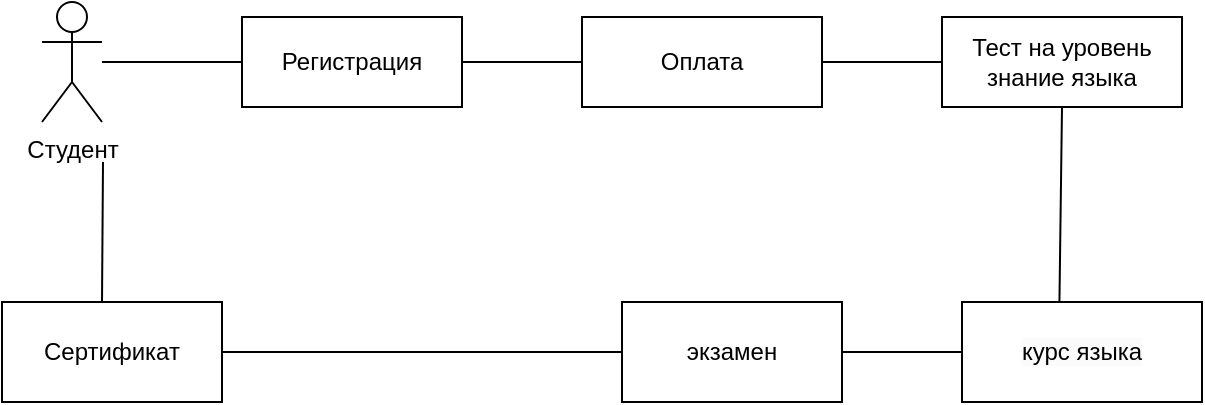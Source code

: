 <mxfile version="24.3.1" type="github">
  <diagram name="Page-1" id="PJl3lgmpc5ZyzjWu6n-7">
    <mxGraphModel dx="1221" dy="706" grid="1" gridSize="10" guides="1" tooltips="1" connect="1" arrows="1" fold="1" page="1" pageScale="1" pageWidth="827" pageHeight="1169" math="0" shadow="0">
      <root>
        <mxCell id="0" />
        <mxCell id="1" parent="0" />
        <mxCell id="sNdsVeNTIzBjEgen2DAB-1" value="Студент" style="shape=umlActor;verticalLabelPosition=bottom;verticalAlign=top;html=1;outlineConnect=0;" vertex="1" parent="1">
          <mxGeometry x="100" y="210" width="30" height="60" as="geometry" />
        </mxCell>
        <mxCell id="sNdsVeNTIzBjEgen2DAB-2" value="Регистрация" style="rounded=0;whiteSpace=wrap;html=1;" vertex="1" parent="1">
          <mxGeometry x="200" y="217.5" width="110" height="45" as="geometry" />
        </mxCell>
        <mxCell id="sNdsVeNTIzBjEgen2DAB-3" value="Оплата" style="rounded=0;whiteSpace=wrap;html=1;" vertex="1" parent="1">
          <mxGeometry x="370" y="217.5" width="120" height="45" as="geometry" />
        </mxCell>
        <mxCell id="sNdsVeNTIzBjEgen2DAB-4" value="Тест на уровень знание языка" style="rounded=0;whiteSpace=wrap;html=1;" vertex="1" parent="1">
          <mxGeometry x="550" y="217.5" width="120" height="45" as="geometry" />
        </mxCell>
        <mxCell id="sNdsVeNTIzBjEgen2DAB-5" value="экзамен" style="rounded=0;whiteSpace=wrap;html=1;" vertex="1" parent="1">
          <mxGeometry x="390" y="360" width="110" height="50" as="geometry" />
        </mxCell>
        <mxCell id="sNdsVeNTIzBjEgen2DAB-6" value="&lt;span style=&quot;color: rgb(0, 0, 0); font-family: Helvetica; font-size: 12px; font-style: normal; font-variant-ligatures: normal; font-variant-caps: normal; font-weight: 400; letter-spacing: normal; orphans: 2; text-align: center; text-indent: 0px; text-transform: none; widows: 2; word-spacing: 0px; -webkit-text-stroke-width: 0px; white-space: normal; background-color: rgb(251, 251, 251); text-decoration-thickness: initial; text-decoration-style: initial; text-decoration-color: initial; display: inline !important; float: none;&quot;&gt;курс языка&lt;/span&gt;" style="rounded=0;whiteSpace=wrap;html=1;" vertex="1" parent="1">
          <mxGeometry x="560" y="360" width="120" height="50" as="geometry" />
        </mxCell>
        <mxCell id="sNdsVeNTIzBjEgen2DAB-7" value="Сертификат" style="rounded=0;whiteSpace=wrap;html=1;" vertex="1" parent="1">
          <mxGeometry x="80" y="360" width="110" height="50" as="geometry" />
        </mxCell>
        <mxCell id="sNdsVeNTIzBjEgen2DAB-11" value="" style="endArrow=none;html=1;rounded=0;entryX=0;entryY=0.5;entryDx=0;entryDy=0;" edge="1" parent="1" source="sNdsVeNTIzBjEgen2DAB-1" target="sNdsVeNTIzBjEgen2DAB-2">
          <mxGeometry width="50" height="50" relative="1" as="geometry">
            <mxPoint x="130" y="360" as="sourcePoint" />
            <mxPoint x="180" y="310" as="targetPoint" />
          </mxGeometry>
        </mxCell>
        <mxCell id="sNdsVeNTIzBjEgen2DAB-12" value="" style="endArrow=none;html=1;rounded=0;entryX=0;entryY=0.5;entryDx=0;entryDy=0;exitX=1;exitY=0.5;exitDx=0;exitDy=0;" edge="1" parent="1" source="sNdsVeNTIzBjEgen2DAB-2" target="sNdsVeNTIzBjEgen2DAB-3">
          <mxGeometry width="50" height="50" relative="1" as="geometry">
            <mxPoint x="290" y="340" as="sourcePoint" />
            <mxPoint x="340" y="290" as="targetPoint" />
          </mxGeometry>
        </mxCell>
        <mxCell id="sNdsVeNTIzBjEgen2DAB-13" value="" style="endArrow=none;html=1;rounded=0;entryX=0;entryY=0.5;entryDx=0;entryDy=0;exitX=1;exitY=0.5;exitDx=0;exitDy=0;" edge="1" parent="1" source="sNdsVeNTIzBjEgen2DAB-3" target="sNdsVeNTIzBjEgen2DAB-4">
          <mxGeometry width="50" height="50" relative="1" as="geometry">
            <mxPoint x="460" y="330" as="sourcePoint" />
            <mxPoint x="510" y="280" as="targetPoint" />
          </mxGeometry>
        </mxCell>
        <mxCell id="sNdsVeNTIzBjEgen2DAB-14" value="" style="endArrow=none;html=1;rounded=0;entryX=0.5;entryY=1;entryDx=0;entryDy=0;exitX=0.406;exitY=-0.007;exitDx=0;exitDy=0;exitPerimeter=0;" edge="1" parent="1" source="sNdsVeNTIzBjEgen2DAB-6" target="sNdsVeNTIzBjEgen2DAB-4">
          <mxGeometry width="50" height="50" relative="1" as="geometry">
            <mxPoint x="590" y="330" as="sourcePoint" />
            <mxPoint x="640" y="280" as="targetPoint" />
          </mxGeometry>
        </mxCell>
        <mxCell id="sNdsVeNTIzBjEgen2DAB-15" value="" style="endArrow=none;html=1;rounded=0;entryX=0;entryY=0.5;entryDx=0;entryDy=0;exitX=1;exitY=0.5;exitDx=0;exitDy=0;" edge="1" parent="1" source="sNdsVeNTIzBjEgen2DAB-5" target="sNdsVeNTIzBjEgen2DAB-6">
          <mxGeometry width="50" height="50" relative="1" as="geometry">
            <mxPoint x="460" y="480" as="sourcePoint" />
            <mxPoint x="510" y="430" as="targetPoint" />
          </mxGeometry>
        </mxCell>
        <mxCell id="sNdsVeNTIzBjEgen2DAB-16" value="" style="endArrow=none;html=1;rounded=0;entryX=0;entryY=0.5;entryDx=0;entryDy=0;exitX=1;exitY=0.5;exitDx=0;exitDy=0;" edge="1" parent="1" source="sNdsVeNTIzBjEgen2DAB-7" target="sNdsVeNTIzBjEgen2DAB-5">
          <mxGeometry width="50" height="50" relative="1" as="geometry">
            <mxPoint x="330" y="500" as="sourcePoint" />
            <mxPoint x="380" y="450" as="targetPoint" />
          </mxGeometry>
        </mxCell>
        <mxCell id="sNdsVeNTIzBjEgen2DAB-17" value="" style="endArrow=none;html=1;rounded=0;exitX=0.25;exitY=0;exitDx=0;exitDy=0;" edge="1" parent="1">
          <mxGeometry width="50" height="50" relative="1" as="geometry">
            <mxPoint x="130" y="360" as="sourcePoint" />
            <mxPoint x="130.5" y="290" as="targetPoint" />
          </mxGeometry>
        </mxCell>
      </root>
    </mxGraphModel>
  </diagram>
</mxfile>
